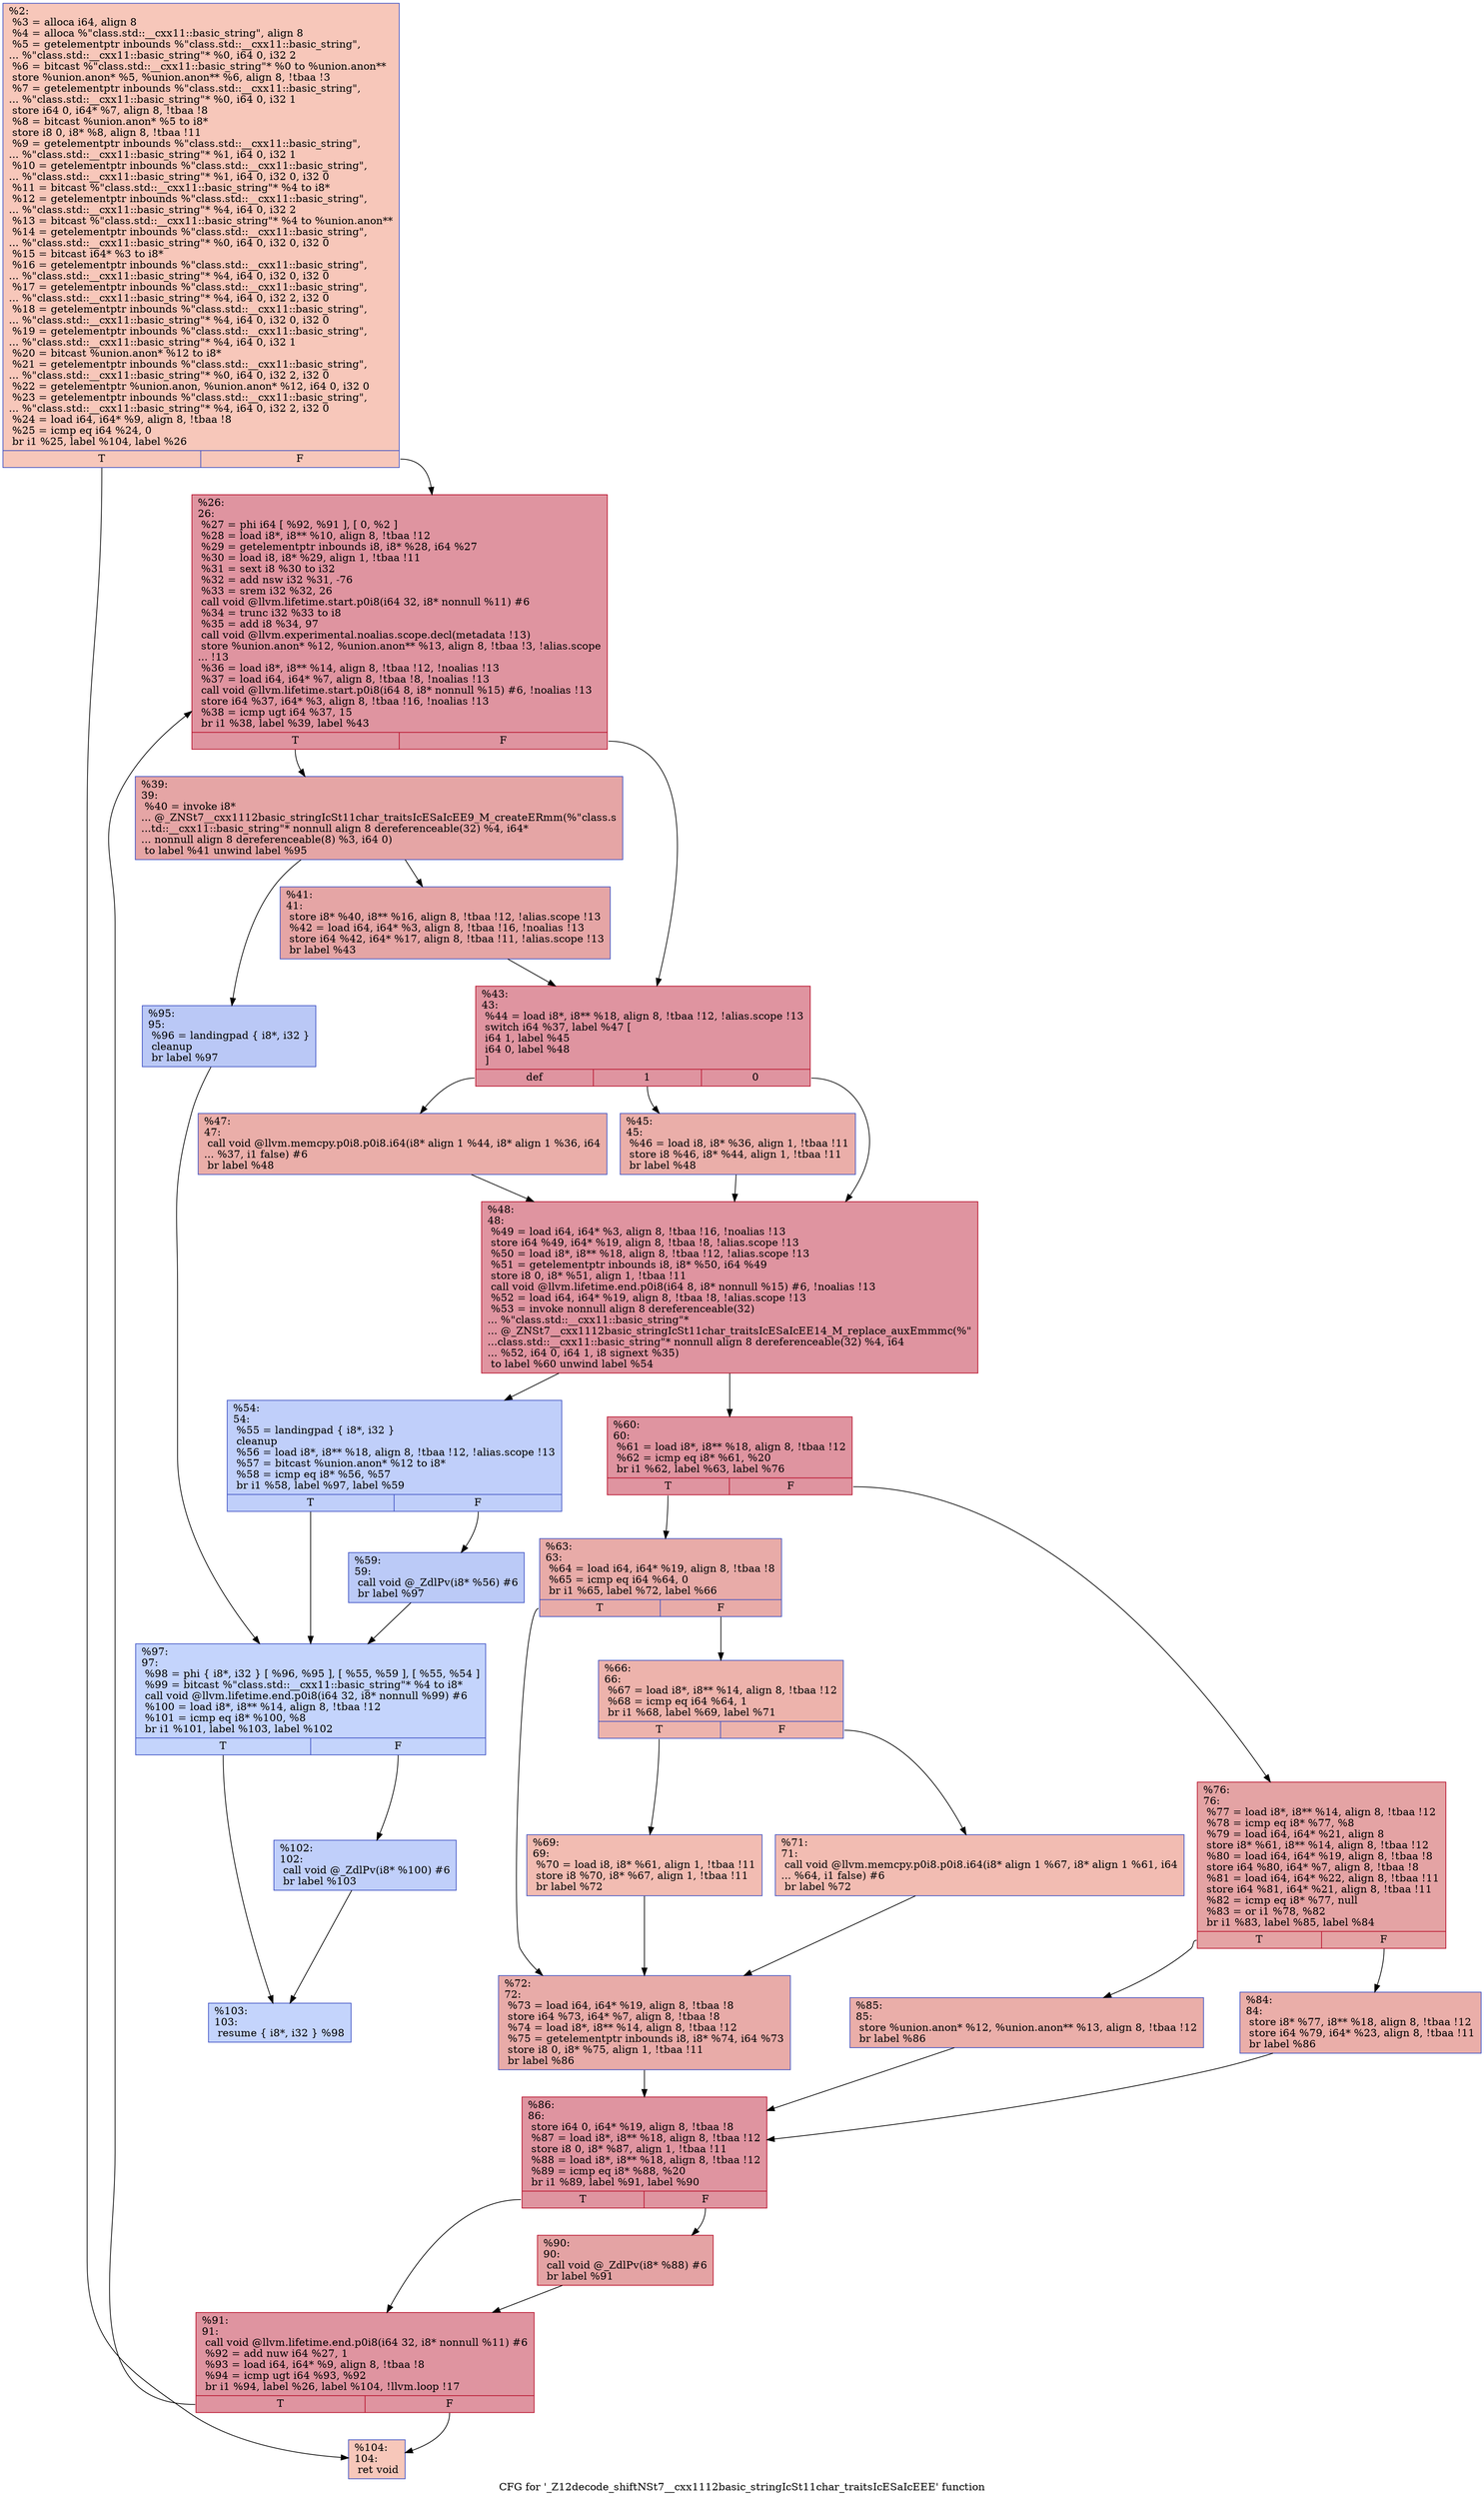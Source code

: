 digraph "CFG for '_Z12decode_shiftNSt7__cxx1112basic_stringIcSt11char_traitsIcESaIcEEE' function" {
	label="CFG for '_Z12decode_shiftNSt7__cxx1112basic_stringIcSt11char_traitsIcESaIcEEE' function";

	Node0x563e1c5ceed0 [shape=record,color="#3d50c3ff", style=filled, fillcolor="#ec7f6370",label="{%2:\l  %3 = alloca i64, align 8\l  %4 = alloca %\"class.std::__cxx11::basic_string\", align 8\l  %5 = getelementptr inbounds %\"class.std::__cxx11::basic_string\",\l... %\"class.std::__cxx11::basic_string\"* %0, i64 0, i32 2\l  %6 = bitcast %\"class.std::__cxx11::basic_string\"* %0 to %union.anon**\l  store %union.anon* %5, %union.anon** %6, align 8, !tbaa !3\l  %7 = getelementptr inbounds %\"class.std::__cxx11::basic_string\",\l... %\"class.std::__cxx11::basic_string\"* %0, i64 0, i32 1\l  store i64 0, i64* %7, align 8, !tbaa !8\l  %8 = bitcast %union.anon* %5 to i8*\l  store i8 0, i8* %8, align 8, !tbaa !11\l  %9 = getelementptr inbounds %\"class.std::__cxx11::basic_string\",\l... %\"class.std::__cxx11::basic_string\"* %1, i64 0, i32 1\l  %10 = getelementptr inbounds %\"class.std::__cxx11::basic_string\",\l... %\"class.std::__cxx11::basic_string\"* %1, i64 0, i32 0, i32 0\l  %11 = bitcast %\"class.std::__cxx11::basic_string\"* %4 to i8*\l  %12 = getelementptr inbounds %\"class.std::__cxx11::basic_string\",\l... %\"class.std::__cxx11::basic_string\"* %4, i64 0, i32 2\l  %13 = bitcast %\"class.std::__cxx11::basic_string\"* %4 to %union.anon**\l  %14 = getelementptr inbounds %\"class.std::__cxx11::basic_string\",\l... %\"class.std::__cxx11::basic_string\"* %0, i64 0, i32 0, i32 0\l  %15 = bitcast i64* %3 to i8*\l  %16 = getelementptr inbounds %\"class.std::__cxx11::basic_string\",\l... %\"class.std::__cxx11::basic_string\"* %4, i64 0, i32 0, i32 0\l  %17 = getelementptr inbounds %\"class.std::__cxx11::basic_string\",\l... %\"class.std::__cxx11::basic_string\"* %4, i64 0, i32 2, i32 0\l  %18 = getelementptr inbounds %\"class.std::__cxx11::basic_string\",\l... %\"class.std::__cxx11::basic_string\"* %4, i64 0, i32 0, i32 0\l  %19 = getelementptr inbounds %\"class.std::__cxx11::basic_string\",\l... %\"class.std::__cxx11::basic_string\"* %4, i64 0, i32 1\l  %20 = bitcast %union.anon* %12 to i8*\l  %21 = getelementptr inbounds %\"class.std::__cxx11::basic_string\",\l... %\"class.std::__cxx11::basic_string\"* %0, i64 0, i32 2, i32 0\l  %22 = getelementptr %union.anon, %union.anon* %12, i64 0, i32 0\l  %23 = getelementptr inbounds %\"class.std::__cxx11::basic_string\",\l... %\"class.std::__cxx11::basic_string\"* %4, i64 0, i32 2, i32 0\l  %24 = load i64, i64* %9, align 8, !tbaa !8\l  %25 = icmp eq i64 %24, 0\l  br i1 %25, label %104, label %26\l|{<s0>T|<s1>F}}"];
	Node0x563e1c5ceed0:s0 -> Node0x563e1c5cf0c0;
	Node0x563e1c5ceed0:s1 -> Node0x563e1c5d0100;
	Node0x563e1c5d0100 [shape=record,color="#b70d28ff", style=filled, fillcolor="#b70d2870",label="{%26:\l26:                                               \l  %27 = phi i64 [ %92, %91 ], [ 0, %2 ]\l  %28 = load i8*, i8** %10, align 8, !tbaa !12\l  %29 = getelementptr inbounds i8, i8* %28, i64 %27\l  %30 = load i8, i8* %29, align 1, !tbaa !11\l  %31 = sext i8 %30 to i32\l  %32 = add nsw i32 %31, -76\l  %33 = srem i32 %32, 26\l  call void @llvm.lifetime.start.p0i8(i64 32, i8* nonnull %11) #6\l  %34 = trunc i32 %33 to i8\l  %35 = add i8 %34, 97\l  call void @llvm.experimental.noalias.scope.decl(metadata !13)\l  store %union.anon* %12, %union.anon** %13, align 8, !tbaa !3, !alias.scope\l... !13\l  %36 = load i8*, i8** %14, align 8, !tbaa !12, !noalias !13\l  %37 = load i64, i64* %7, align 8, !tbaa !8, !noalias !13\l  call void @llvm.lifetime.start.p0i8(i64 8, i8* nonnull %15) #6, !noalias !13\l  store i64 %37, i64* %3, align 8, !tbaa !16, !noalias !13\l  %38 = icmp ugt i64 %37, 15\l  br i1 %38, label %39, label %43\l|{<s0>T|<s1>F}}"];
	Node0x563e1c5d0100:s0 -> Node0x563e1c5d15a0;
	Node0x563e1c5d0100:s1 -> Node0x563e1c5d1630;
	Node0x563e1c5d15a0 [shape=record,color="#3d50c3ff", style=filled, fillcolor="#c5333470",label="{%39:\l39:                                               \l  %40 = invoke i8*\l... @_ZNSt7__cxx1112basic_stringIcSt11char_traitsIcESaIcEE9_M_createERmm(%\"class.s\l...td::__cxx11::basic_string\"* nonnull align 8 dereferenceable(32) %4, i64*\l... nonnull align 8 dereferenceable(8) %3, i64 0)\l          to label %41 unwind label %95\l}"];
	Node0x563e1c5d15a0 -> Node0x563e1c5d17c0;
	Node0x563e1c5d15a0 -> Node0x563e1c5d1810;
	Node0x563e1c5d17c0 [shape=record,color="#3d50c3ff", style=filled, fillcolor="#c5333470",label="{%41:\l41:                                               \l  store i8* %40, i8** %16, align 8, !tbaa !12, !alias.scope !13\l  %42 = load i64, i64* %3, align 8, !tbaa !16, !noalias !13\l  store i64 %42, i64* %17, align 8, !tbaa !11, !alias.scope !13\l  br label %43\l}"];
	Node0x563e1c5d17c0 -> Node0x563e1c5d1630;
	Node0x563e1c5d1630 [shape=record,color="#b70d28ff", style=filled, fillcolor="#b70d2870",label="{%43:\l43:                                               \l  %44 = load i8*, i8** %18, align 8, !tbaa !12, !alias.scope !13\l  switch i64 %37, label %47 [\l    i64 1, label %45\l    i64 0, label %48\l  ]\l|{<s0>def|<s1>1|<s2>0}}"];
	Node0x563e1c5d1630:s0 -> Node0x563e1c5d1770;
	Node0x563e1c5d1630:s1 -> Node0x563e1c5d1d40;
	Node0x563e1c5d1630:s2 -> Node0x563e1c5d1dd0;
	Node0x563e1c5d1d40 [shape=record,color="#3d50c3ff", style=filled, fillcolor="#d0473d70",label="{%45:\l45:                                               \l  %46 = load i8, i8* %36, align 1, !tbaa !11\l  store i8 %46, i8* %44, align 1, !tbaa !11\l  br label %48\l}"];
	Node0x563e1c5d1d40 -> Node0x563e1c5d1dd0;
	Node0x563e1c5d1770 [shape=record,color="#3d50c3ff", style=filled, fillcolor="#d0473d70",label="{%47:\l47:                                               \l  call void @llvm.memcpy.p0i8.p0i8.i64(i8* align 1 %44, i8* align 1 %36, i64\l... %37, i1 false) #6\l  br label %48\l}"];
	Node0x563e1c5d1770 -> Node0x563e1c5d1dd0;
	Node0x563e1c5d1dd0 [shape=record,color="#b70d28ff", style=filled, fillcolor="#b70d2870",label="{%48:\l48:                                               \l  %49 = load i64, i64* %3, align 8, !tbaa !16, !noalias !13\l  store i64 %49, i64* %19, align 8, !tbaa !8, !alias.scope !13\l  %50 = load i8*, i8** %18, align 8, !tbaa !12, !alias.scope !13\l  %51 = getelementptr inbounds i8, i8* %50, i64 %49\l  store i8 0, i8* %51, align 1, !tbaa !11\l  call void @llvm.lifetime.end.p0i8(i64 8, i8* nonnull %15) #6, !noalias !13\l  %52 = load i64, i64* %19, align 8, !tbaa !8, !alias.scope !13\l  %53 = invoke nonnull align 8 dereferenceable(32)\l... %\"class.std::__cxx11::basic_string\"*\l... @_ZNSt7__cxx1112basic_stringIcSt11char_traitsIcESaIcEE14_M_replace_auxEmmmc(%\"\l...class.std::__cxx11::basic_string\"* nonnull align 8 dereferenceable(32) %4, i64\l... %52, i64 0, i64 1, i8 signext %35)\l          to label %60 unwind label %54\l}"];
	Node0x563e1c5d1dd0 -> Node0x563e1c5d27b0;
	Node0x563e1c5d1dd0 -> Node0x563e1c5d2840;
	Node0x563e1c5d2840 [shape=record,color="#3d50c3ff", style=filled, fillcolor="#7093f370",label="{%54:\l54:                                               \l  %55 = landingpad \{ i8*, i32 \}\l          cleanup\l  %56 = load i8*, i8** %18, align 8, !tbaa !12, !alias.scope !13\l  %57 = bitcast %union.anon* %12 to i8*\l  %58 = icmp eq i8* %56, %57\l  br i1 %58, label %97, label %59\l|{<s0>T|<s1>F}}"];
	Node0x563e1c5d2840:s0 -> Node0x563e1c5d2ca0;
	Node0x563e1c5d2840:s1 -> Node0x563e1c5d2d30;
	Node0x563e1c5d2d30 [shape=record,color="#3d50c3ff", style=filled, fillcolor="#6687ed70",label="{%59:\l59:                                               \l  call void @_ZdlPv(i8* %56) #6\l  br label %97\l}"];
	Node0x563e1c5d2d30 -> Node0x563e1c5d2ca0;
	Node0x563e1c5d27b0 [shape=record,color="#b70d28ff", style=filled, fillcolor="#b70d2870",label="{%60:\l60:                                               \l  %61 = load i8*, i8** %18, align 8, !tbaa !12\l  %62 = icmp eq i8* %61, %20\l  br i1 %62, label %63, label %76\l|{<s0>T|<s1>F}}"];
	Node0x563e1c5d27b0:s0 -> Node0x563e1c5d30f0;
	Node0x563e1c5d27b0:s1 -> Node0x563e1c5d3140;
	Node0x563e1c5d30f0 [shape=record,color="#3d50c3ff", style=filled, fillcolor="#cc403a70",label="{%63:\l63:                                               \l  %64 = load i64, i64* %19, align 8, !tbaa !8\l  %65 = icmp eq i64 %64, 0\l  br i1 %65, label %72, label %66\l|{<s0>T|<s1>F}}"];
	Node0x563e1c5d30f0:s0 -> Node0x563e1c5d3750;
	Node0x563e1c5d30f0:s1 -> Node0x563e1c5d37a0;
	Node0x563e1c5d37a0 [shape=record,color="#3d50c3ff", style=filled, fillcolor="#d6524470",label="{%66:\l66:                                               \l  %67 = load i8*, i8** %14, align 8, !tbaa !12\l  %68 = icmp eq i64 %64, 1\l  br i1 %68, label %69, label %71\l|{<s0>T|<s1>F}}"];
	Node0x563e1c5d37a0:s0 -> Node0x563e1c5d39e0;
	Node0x563e1c5d37a0:s1 -> Node0x563e1c5d3a30;
	Node0x563e1c5d39e0 [shape=record,color="#3d50c3ff", style=filled, fillcolor="#e1675170",label="{%69:\l69:                                               \l  %70 = load i8, i8* %61, align 1, !tbaa !11\l  store i8 %70, i8* %67, align 1, !tbaa !11\l  br label %72\l}"];
	Node0x563e1c5d39e0 -> Node0x563e1c5d3750;
	Node0x563e1c5d3a30 [shape=record,color="#3d50c3ff", style=filled, fillcolor="#e1675170",label="{%71:\l71:                                               \l  call void @llvm.memcpy.p0i8.p0i8.i64(i8* align 1 %67, i8* align 1 %61, i64\l... %64, i1 false) #6\l  br label %72\l}"];
	Node0x563e1c5d3a30 -> Node0x563e1c5d3750;
	Node0x563e1c5d3750 [shape=record,color="#3d50c3ff", style=filled, fillcolor="#cc403a70",label="{%72:\l72:                                               \l  %73 = load i64, i64* %19, align 8, !tbaa !8\l  store i64 %73, i64* %7, align 8, !tbaa !8\l  %74 = load i8*, i8** %14, align 8, !tbaa !12\l  %75 = getelementptr inbounds i8, i8* %74, i64 %73\l  store i8 0, i8* %75, align 1, !tbaa !11\l  br label %86\l}"];
	Node0x563e1c5d3750 -> Node0x563e1c5d4180;
	Node0x563e1c5d3140 [shape=record,color="#b70d28ff", style=filled, fillcolor="#c32e3170",label="{%76:\l76:                                               \l  %77 = load i8*, i8** %14, align 8, !tbaa !12\l  %78 = icmp eq i8* %77, %8\l  %79 = load i64, i64* %21, align 8\l  store i8* %61, i8** %14, align 8, !tbaa !12\l  %80 = load i64, i64* %19, align 8, !tbaa !8\l  store i64 %80, i64* %7, align 8, !tbaa !8\l  %81 = load i64, i64* %22, align 8, !tbaa !11\l  store i64 %81, i64* %21, align 8, !tbaa !11\l  %82 = icmp eq i8* %77, null\l  %83 = or i1 %78, %82\l  br i1 %83, label %85, label %84\l|{<s0>T|<s1>F}}"];
	Node0x563e1c5d3140:s0 -> Node0x563e1c5d4760;
	Node0x563e1c5d3140:s1 -> Node0x563e1c5d47b0;
	Node0x563e1c5d47b0 [shape=record,color="#3d50c3ff", style=filled, fillcolor="#d0473d70",label="{%84:\l84:                                               \l  store i8* %77, i8** %18, align 8, !tbaa !12\l  store i64 %79, i64* %23, align 8, !tbaa !11\l  br label %86\l}"];
	Node0x563e1c5d47b0 -> Node0x563e1c5d4180;
	Node0x563e1c5d4760 [shape=record,color="#3d50c3ff", style=filled, fillcolor="#d0473d70",label="{%85:\l85:                                               \l  store %union.anon* %12, %union.anon** %13, align 8, !tbaa !12\l  br label %86\l}"];
	Node0x563e1c5d4760 -> Node0x563e1c5d4180;
	Node0x563e1c5d4180 [shape=record,color="#b70d28ff", style=filled, fillcolor="#b70d2870",label="{%86:\l86:                                               \l  store i64 0, i64* %19, align 8, !tbaa !8\l  %87 = load i8*, i8** %18, align 8, !tbaa !12\l  store i8 0, i8* %87, align 1, !tbaa !11\l  %88 = load i8*, i8** %18, align 8, !tbaa !12\l  %89 = icmp eq i8* %88, %20\l  br i1 %89, label %91, label %90\l|{<s0>T|<s1>F}}"];
	Node0x563e1c5d4180:s0 -> Node0x563e1c5d0200;
	Node0x563e1c5d4180:s1 -> Node0x563e1c5d4dd0;
	Node0x563e1c5d4dd0 [shape=record,color="#b70d28ff", style=filled, fillcolor="#c32e3170",label="{%90:\l90:                                               \l  call void @_ZdlPv(i8* %88) #6\l  br label %91\l}"];
	Node0x563e1c5d4dd0 -> Node0x563e1c5d0200;
	Node0x563e1c5d0200 [shape=record,color="#b70d28ff", style=filled, fillcolor="#b70d2870",label="{%91:\l91:                                               \l  call void @llvm.lifetime.end.p0i8(i64 32, i8* nonnull %11) #6\l  %92 = add nuw i64 %27, 1\l  %93 = load i64, i64* %9, align 8, !tbaa !8\l  %94 = icmp ugt i64 %93, %92\l  br i1 %94, label %26, label %104, !llvm.loop !17\l|{<s0>T|<s1>F}}"];
	Node0x563e1c5d0200:s0 -> Node0x563e1c5d0100;
	Node0x563e1c5d0200:s1 -> Node0x563e1c5cf0c0;
	Node0x563e1c5d1810 [shape=record,color="#3d50c3ff", style=filled, fillcolor="#6282ea70",label="{%95:\l95:                                               \l  %96 = landingpad \{ i8*, i32 \}\l          cleanup\l  br label %97\l}"];
	Node0x563e1c5d1810 -> Node0x563e1c5d2ca0;
	Node0x563e1c5d2ca0 [shape=record,color="#3d50c3ff", style=filled, fillcolor="#7a9df870",label="{%97:\l97:                                               \l  %98 = phi \{ i8*, i32 \} [ %96, %95 ], [ %55, %59 ], [ %55, %54 ]\l  %99 = bitcast %\"class.std::__cxx11::basic_string\"* %4 to i8*\l  call void @llvm.lifetime.end.p0i8(i64 32, i8* nonnull %99) #6\l  %100 = load i8*, i8** %14, align 8, !tbaa !12\l  %101 = icmp eq i8* %100, %8\l  br i1 %101, label %103, label %102\l|{<s0>T|<s1>F}}"];
	Node0x563e1c5d2ca0:s0 -> Node0x563e1c5ce0a0;
	Node0x563e1c5d2ca0:s1 -> Node0x563e1c5ce0f0;
	Node0x563e1c5ce0f0 [shape=record,color="#3d50c3ff", style=filled, fillcolor="#7093f370",label="{%102:\l102:                                              \l  call void @_ZdlPv(i8* %100) #6\l  br label %103\l}"];
	Node0x563e1c5ce0f0 -> Node0x563e1c5ce0a0;
	Node0x563e1c5ce0a0 [shape=record,color="#3d50c3ff", style=filled, fillcolor="#7a9df870",label="{%103:\l103:                                              \l  resume \{ i8*, i32 \} %98\l}"];
	Node0x563e1c5cf0c0 [shape=record,color="#3d50c3ff", style=filled, fillcolor="#ec7f6370",label="{%104:\l104:                                              \l  ret void\l}"];
}
